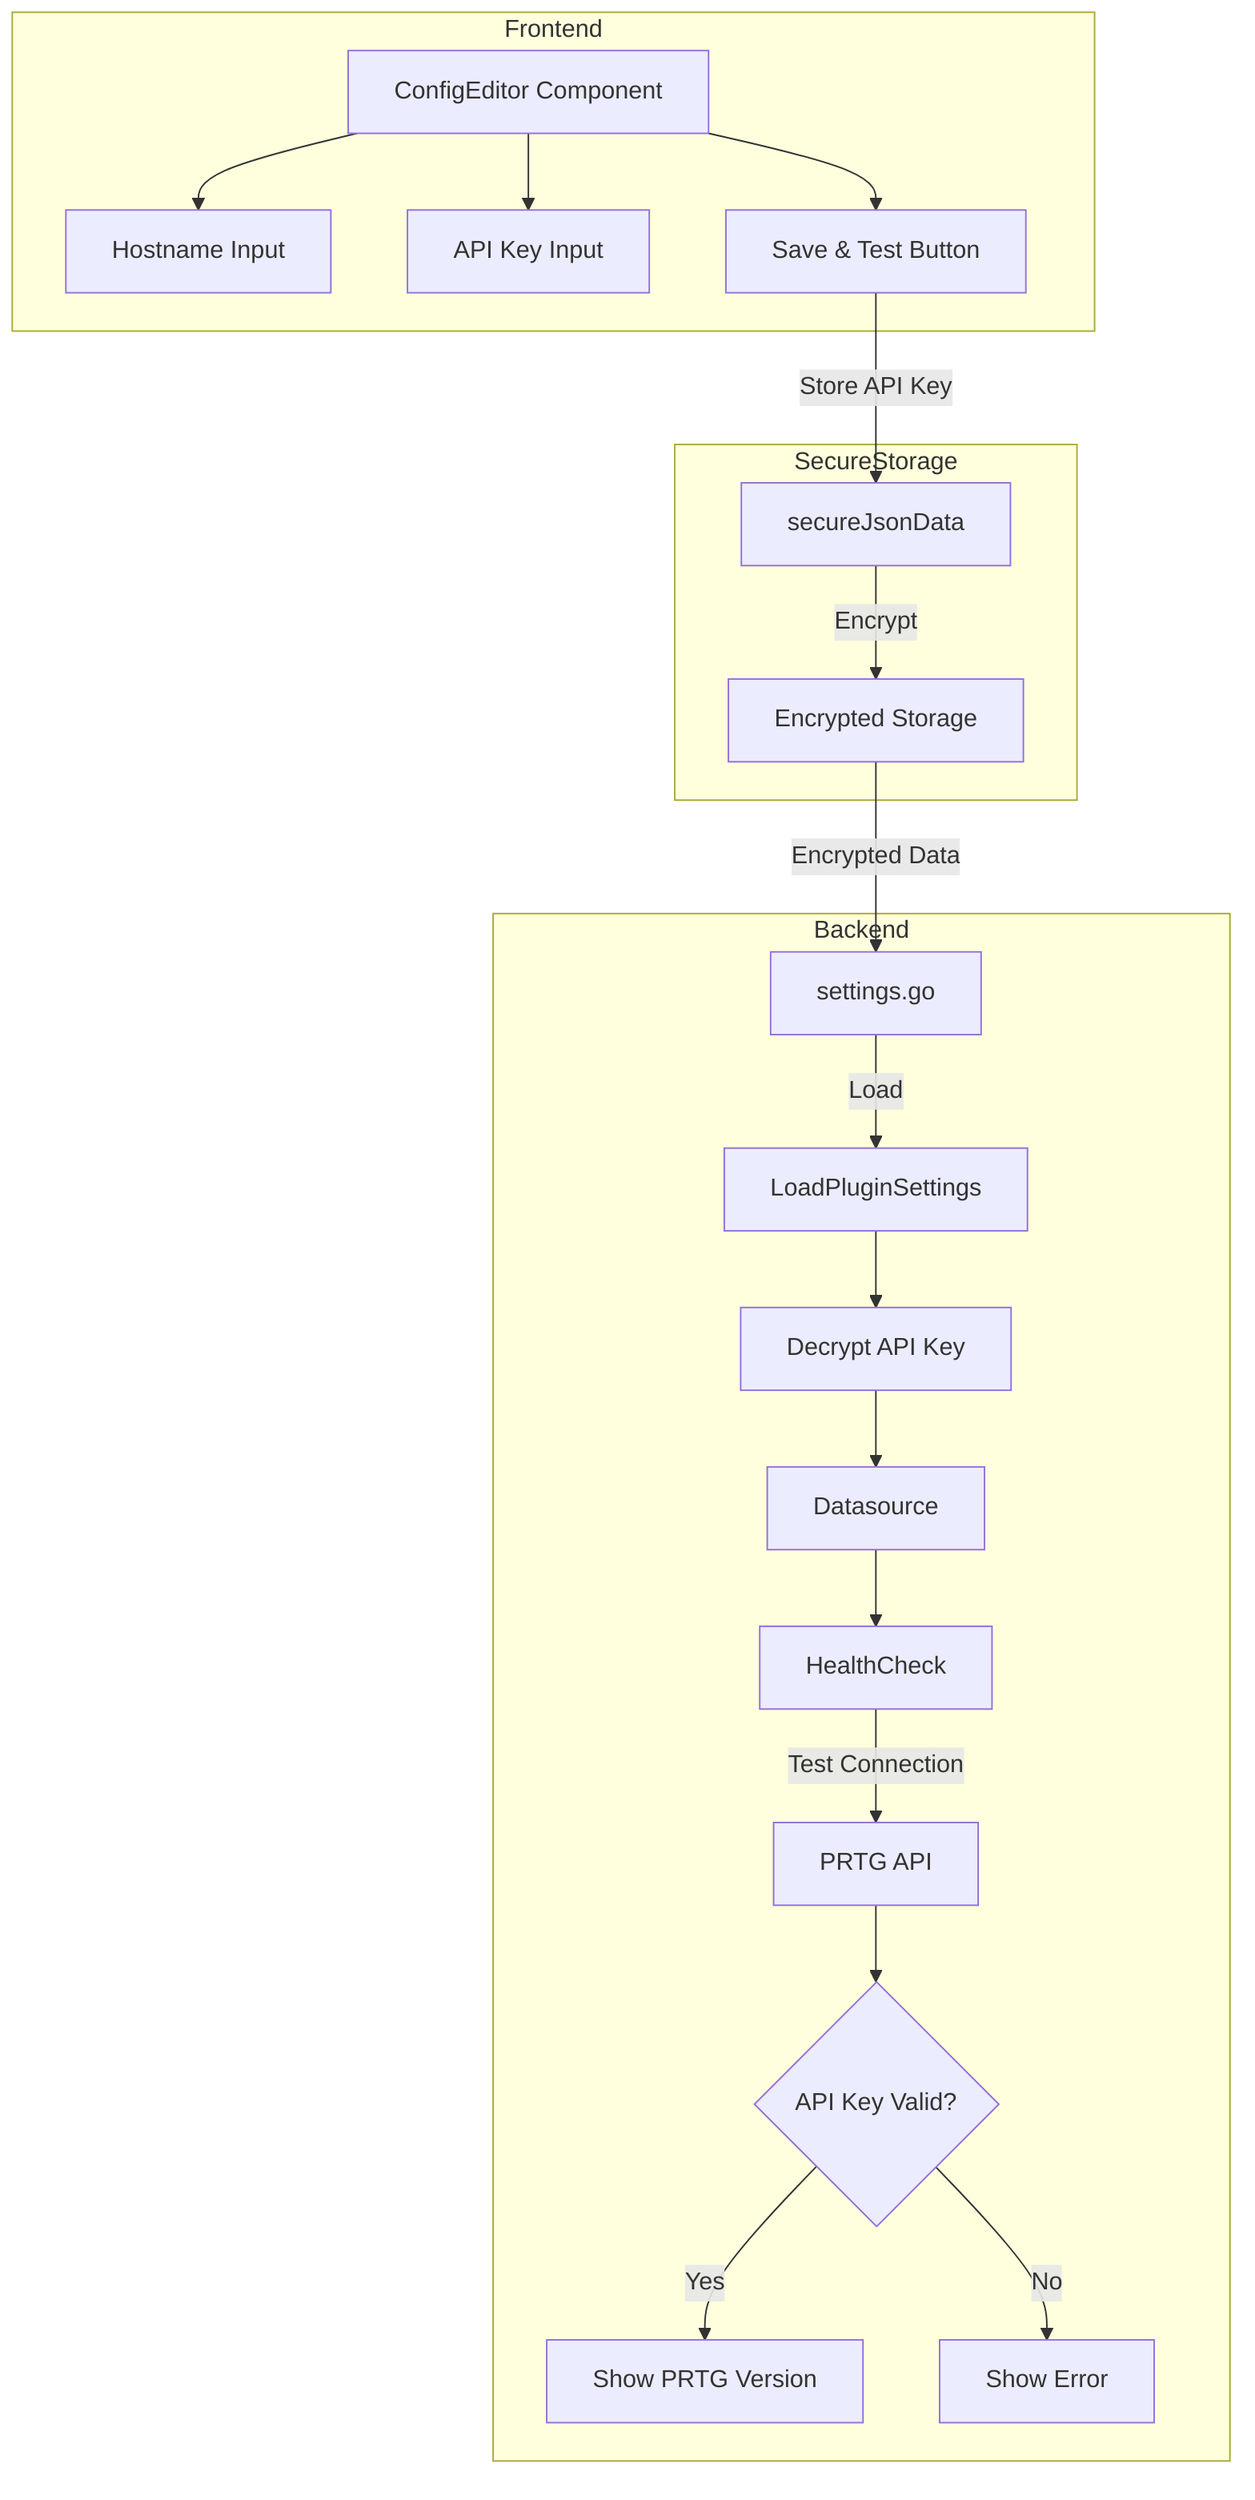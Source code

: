 flowchart TB
    subgraph Frontend
        A[ConfigEditor Component]
        B[Hostname Input]
        C[API Key Input]
        D[Save & Test Button]
        
        A --> B
        A --> C
        A --> D
    end

    subgraph SecureStorage
        E[secureJsonData]
        F[Encrypted Storage]
        D -->|Store API Key| E
        E -->|Encrypt| F
    end

    subgraph Backend
        G[settings.go]
        H[LoadPluginSettings]
        I[Decrypt API Key]
        J[Datasource]
        K[HealthCheck]
        L[PRTG API]
        M{API Key Valid?}
        
        G -->|Load| H
        H --> I
        I --> J
        J --> K
        K -->|Test Connection| L
        L --> M
        
        M -->|Yes| N[Show PRTG Version]
        M -->|No| O[Show Error]
    end

    F -->|Encrypted Data| G